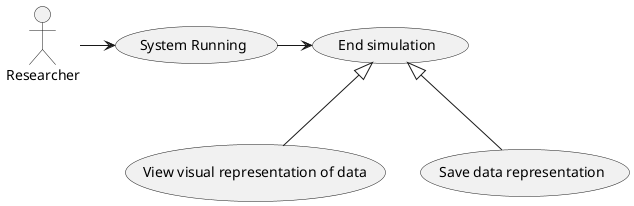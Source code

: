 @startuml
:Researcher: as Researcher
(System Running) as Running
(End simulation) as EndSim
(View visual representation of data) as View
(Save data representation) as Save

Researcher -> Running
Running -> EndSim
EndSim <|-- View
EndSim <|-- Save
@enduml
